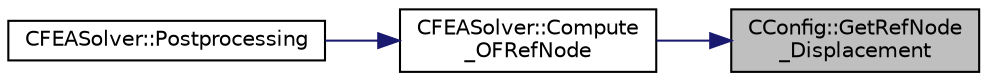 digraph "CConfig::GetRefNode_Displacement"
{
 // LATEX_PDF_SIZE
  edge [fontname="Helvetica",fontsize="10",labelfontname="Helvetica",labelfontsize="10"];
  node [fontname="Helvetica",fontsize="10",shape=record];
  rankdir="RL";
  Node1 [label="CConfig::GetRefNode\l_Displacement",height=0.2,width=0.4,color="black", fillcolor="grey75", style="filled", fontcolor="black",tooltip="Get the values for the reference node displacement."];
  Node1 -> Node2 [dir="back",color="midnightblue",fontsize="10",style="solid",fontname="Helvetica"];
  Node2 [label="CFEASolver::Compute\l_OFRefNode",height=0.2,width=0.4,color="black", fillcolor="white", style="filled",URL="$classCFEASolver.html#a70584057c3e5f61ddce67ef88df91e74",tooltip="Compute the objective function for a reference node."];
  Node2 -> Node3 [dir="back",color="midnightblue",fontsize="10",style="solid",fontname="Helvetica"];
  Node3 [label="CFEASolver::Postprocessing",height=0.2,width=0.4,color="black", fillcolor="white", style="filled",URL="$classCFEASolver.html#ab4fa9086b598c5778c9c0403a5626d1b",tooltip="Postprocessing."];
}
